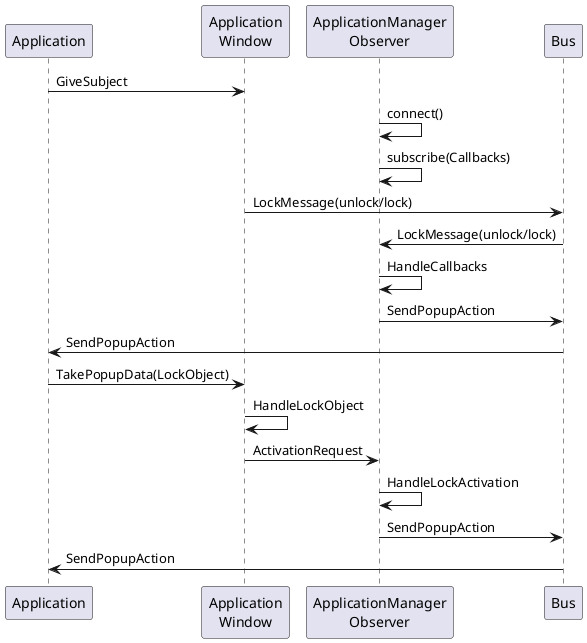 @startuml
'https://plantuml.com/sequence-diagram


"Application" -> "Application\nWindow": GiveSubject
"ApplicationManager\nObserver" -> "ApplicationManager\nObserver": connect()
"ApplicationManager\nObserver" -> "ApplicationManager\nObserver": subscribe(Callbacks)

"Application\nWindow" -> "Bus": LockMessage(unlock/lock)
"Bus" -> "ApplicationManager\nObserver": LockMessage(unlock/lock)

"ApplicationManager\nObserver" -> "ApplicationManager\nObserver": HandleCallbacks
"ApplicationManager\nObserver" -> "Bus": SendPopupAction
"Bus" -> "Application": SendPopupAction
"Application" -> "Application\nWindow": TakePopupData(LockObject)
"Application\nWindow" -> "Application\nWindow": HandleLockObject
"Application\nWindow" -> "ApplicationManager\nObserver": ActivationRequest
"ApplicationManager\nObserver" -> "ApplicationManager\nObserver": HandleLockActivation
"ApplicationManager\nObserver" -> "Bus": SendPopupAction
"Bus" -> "Application": SendPopupAction
@enduml
